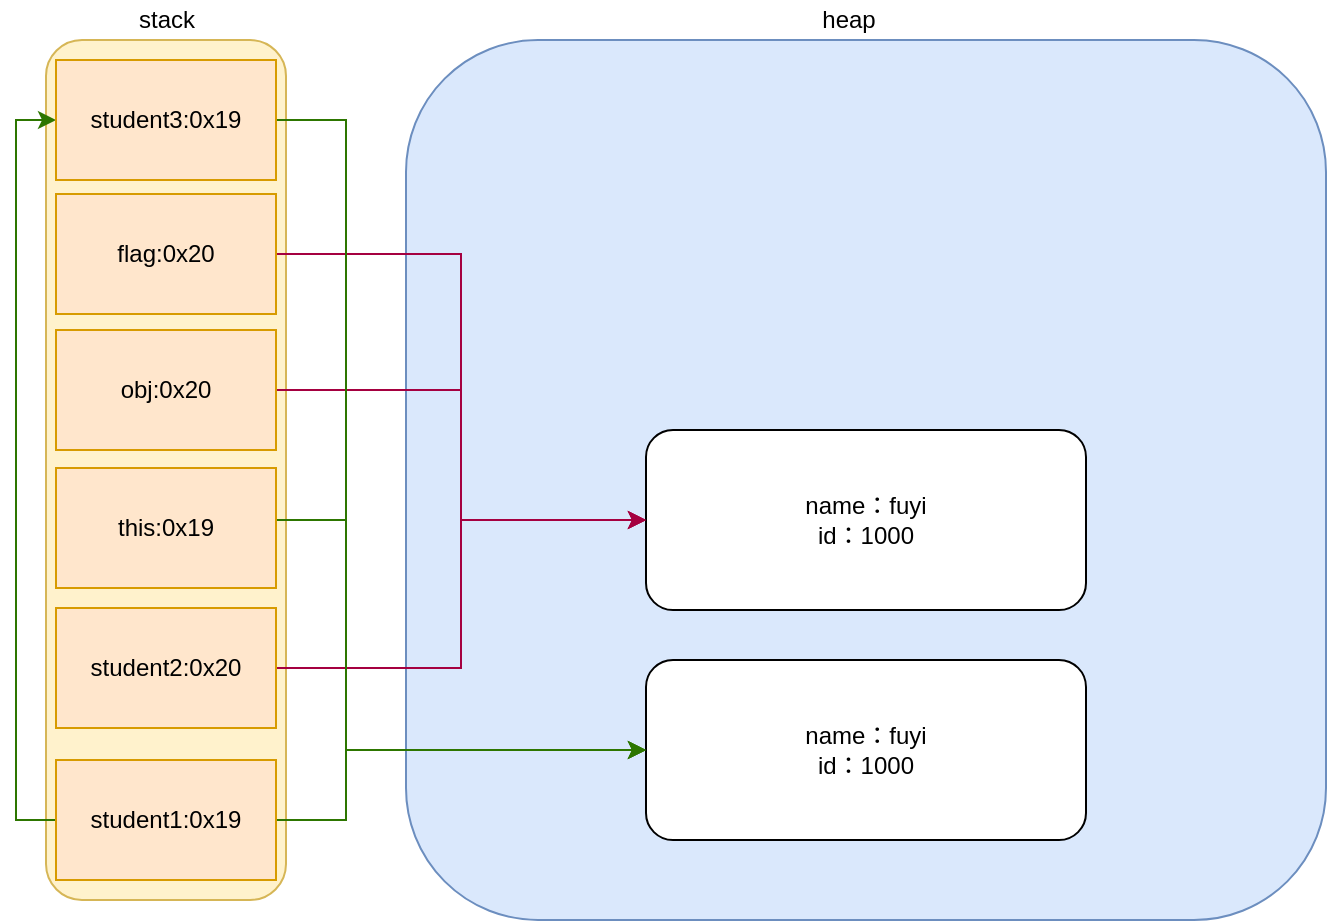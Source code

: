 <mxfile version="13.0.3" type="device"><diagram id="XMhOpidmD7XkHkoRdHBi" name="Object.equals()方法"><mxGraphModel dx="1086" dy="806" grid="1" gridSize="10" guides="1" tooltips="1" connect="1" arrows="1" fold="1" page="1" pageScale="1" pageWidth="1200" pageHeight="1600" math="0" shadow="0"><root><mxCell id="0"/><mxCell id="1" parent="0"/><mxCell id="xLxAWCxqmnHpZlw-pzLk-1" value="" style="rounded=1;whiteSpace=wrap;html=1;fillColor=#fff2cc;strokeColor=#d6b656;" vertex="1" parent="1"><mxGeometry x="140" y="130" width="120" height="430" as="geometry"/></mxCell><mxCell id="xLxAWCxqmnHpZlw-pzLk-2" value="" style="rounded=1;whiteSpace=wrap;html=1;fillColor=#dae8fc;strokeColor=#6c8ebf;" vertex="1" parent="1"><mxGeometry x="320" y="130" width="460" height="440" as="geometry"/></mxCell><mxCell id="xLxAWCxqmnHpZlw-pzLk-3" value="name：fuyi&lt;br&gt;id：1000" style="rounded=1;whiteSpace=wrap;html=1;" vertex="1" parent="1"><mxGeometry x="440" y="440" width="220" height="90" as="geometry"/></mxCell><mxCell id="xLxAWCxqmnHpZlw-pzLk-4" value="name：fuyi&lt;br&gt;id：1000" style="rounded=1;whiteSpace=wrap;html=1;" vertex="1" parent="1"><mxGeometry x="440" y="325" width="220" height="90" as="geometry"/></mxCell><mxCell id="xLxAWCxqmnHpZlw-pzLk-6" style="edgeStyle=orthogonalEdgeStyle;rounded=0;orthogonalLoop=1;jettySize=auto;html=1;entryX=0;entryY=0.5;entryDx=0;entryDy=0;fillColor=#60a917;strokeColor=#2D7600;" edge="1" parent="1" source="xLxAWCxqmnHpZlw-pzLk-5" target="xLxAWCxqmnHpZlw-pzLk-3"><mxGeometry relative="1" as="geometry"><Array as="points"><mxPoint x="290" y="520"/><mxPoint x="290" y="485"/></Array></mxGeometry></mxCell><mxCell id="xLxAWCxqmnHpZlw-pzLk-20" style="edgeStyle=orthogonalEdgeStyle;rounded=0;orthogonalLoop=1;jettySize=auto;html=1;entryX=0;entryY=0.5;entryDx=0;entryDy=0;fillColor=#60a917;strokeColor=#2D7600;" edge="1" parent="1" source="xLxAWCxqmnHpZlw-pzLk-5" target="xLxAWCxqmnHpZlw-pzLk-19"><mxGeometry relative="1" as="geometry"><Array as="points"><mxPoint x="125" y="520"/><mxPoint x="125" y="170"/></Array></mxGeometry></mxCell><mxCell id="xLxAWCxqmnHpZlw-pzLk-5" value="student1:0x19" style="rounded=0;whiteSpace=wrap;html=1;fillColor=#ffe6cc;strokeColor=#d79b00;" vertex="1" parent="1"><mxGeometry x="145" y="490" width="110" height="60" as="geometry"/></mxCell><mxCell id="xLxAWCxqmnHpZlw-pzLk-8" style="edgeStyle=orthogonalEdgeStyle;rounded=0;orthogonalLoop=1;jettySize=auto;html=1;fillColor=#d80073;strokeColor=#A50040;" edge="1" parent="1" source="xLxAWCxqmnHpZlw-pzLk-7" target="xLxAWCxqmnHpZlw-pzLk-4"><mxGeometry relative="1" as="geometry"/></mxCell><mxCell id="xLxAWCxqmnHpZlw-pzLk-7" value="student2:0x20" style="rounded=0;whiteSpace=wrap;html=1;fillColor=#ffe6cc;strokeColor=#d79b00;" vertex="1" parent="1"><mxGeometry x="145" y="414" width="110" height="60" as="geometry"/></mxCell><mxCell id="xLxAWCxqmnHpZlw-pzLk-10" style="edgeStyle=orthogonalEdgeStyle;rounded=0;orthogonalLoop=1;jettySize=auto;html=1;entryX=0;entryY=0.5;entryDx=0;entryDy=0;fillColor=#60a917;strokeColor=#2D7600;" edge="1" parent="1" source="xLxAWCxqmnHpZlw-pzLk-9" target="xLxAWCxqmnHpZlw-pzLk-3"><mxGeometry relative="1" as="geometry"><Array as="points"><mxPoint x="290" y="370"/><mxPoint x="290" y="485"/></Array></mxGeometry></mxCell><mxCell id="xLxAWCxqmnHpZlw-pzLk-9" value="this:0x19" style="rounded=0;whiteSpace=wrap;html=1;fillColor=#ffe6cc;strokeColor=#d79b00;" vertex="1" parent="1"><mxGeometry x="145" y="344" width="110" height="60" as="geometry"/></mxCell><mxCell id="xLxAWCxqmnHpZlw-pzLk-12" style="edgeStyle=orthogonalEdgeStyle;rounded=0;orthogonalLoop=1;jettySize=auto;html=1;fillColor=#d80073;strokeColor=#A50040;" edge="1" parent="1" source="xLxAWCxqmnHpZlw-pzLk-11" target="xLxAWCxqmnHpZlw-pzLk-4"><mxGeometry relative="1" as="geometry"/></mxCell><mxCell id="xLxAWCxqmnHpZlw-pzLk-11" value="obj:0x20" style="rounded=0;whiteSpace=wrap;html=1;fillColor=#ffe6cc;strokeColor=#d79b00;" vertex="1" parent="1"><mxGeometry x="145" y="275" width="110" height="60" as="geometry"/></mxCell><mxCell id="xLxAWCxqmnHpZlw-pzLk-14" style="edgeStyle=orthogonalEdgeStyle;rounded=0;orthogonalLoop=1;jettySize=auto;html=1;entryX=0;entryY=0.5;entryDx=0;entryDy=0;fillColor=#d80073;strokeColor=#A50040;" edge="1" parent="1" source="xLxAWCxqmnHpZlw-pzLk-13" target="xLxAWCxqmnHpZlw-pzLk-4"><mxGeometry relative="1" as="geometry"/></mxCell><mxCell id="xLxAWCxqmnHpZlw-pzLk-13" value="flag:0x20" style="rounded=0;whiteSpace=wrap;html=1;fillColor=#ffe6cc;strokeColor=#d79b00;" vertex="1" parent="1"><mxGeometry x="145" y="207" width="110" height="60" as="geometry"/></mxCell><mxCell id="xLxAWCxqmnHpZlw-pzLk-15" value="stack" style="text;html=1;align=center;verticalAlign=middle;resizable=0;points=[];autosize=1;" vertex="1" parent="1"><mxGeometry x="180" y="110" width="40" height="20" as="geometry"/></mxCell><mxCell id="xLxAWCxqmnHpZlw-pzLk-18" value="heap" style="text;html=1;align=center;verticalAlign=middle;resizable=0;points=[];autosize=1;" vertex="1" parent="1"><mxGeometry x="521" y="110" width="40" height="20" as="geometry"/></mxCell><mxCell id="xLxAWCxqmnHpZlw-pzLk-21" style="edgeStyle=orthogonalEdgeStyle;rounded=0;orthogonalLoop=1;jettySize=auto;html=1;entryX=0;entryY=0.5;entryDx=0;entryDy=0;fillColor=#60a917;strokeColor=#2D7600;" edge="1" parent="1" source="xLxAWCxqmnHpZlw-pzLk-19" target="xLxAWCxqmnHpZlw-pzLk-3"><mxGeometry relative="1" as="geometry"><Array as="points"><mxPoint x="290" y="170"/><mxPoint x="290" y="485"/></Array></mxGeometry></mxCell><mxCell id="xLxAWCxqmnHpZlw-pzLk-19" value="student3:0x19" style="rounded=0;whiteSpace=wrap;html=1;fillColor=#ffe6cc;strokeColor=#d79b00;" vertex="1" parent="1"><mxGeometry x="145" y="140" width="110" height="60" as="geometry"/></mxCell></root></mxGraphModel></diagram></mxfile>